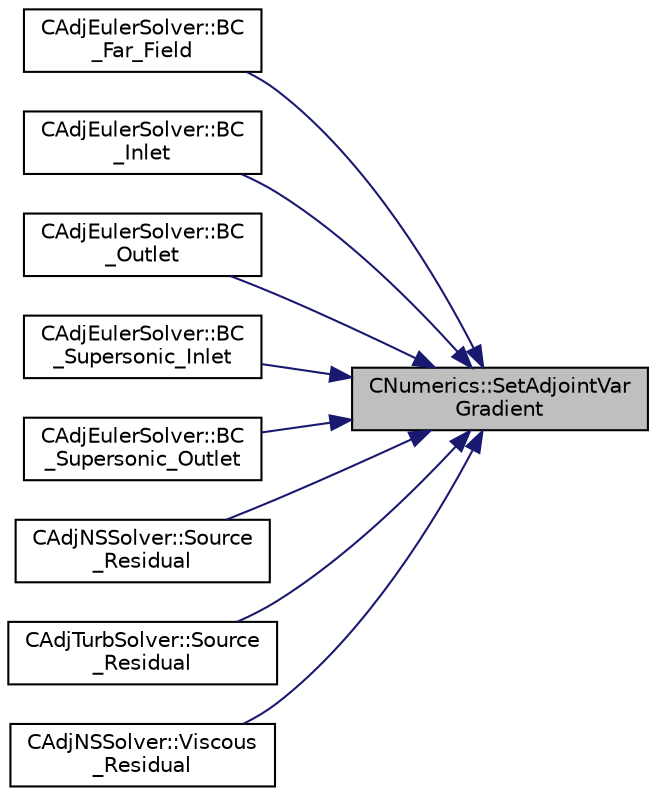 digraph "CNumerics::SetAdjointVarGradient"
{
 // LATEX_PDF_SIZE
  edge [fontname="Helvetica",fontsize="10",labelfontname="Helvetica",labelfontsize="10"];
  node [fontname="Helvetica",fontsize="10",shape=record];
  rankdir="RL";
  Node1 [label="CNumerics::SetAdjointVar\lGradient",height=0.2,width=0.4,color="black", fillcolor="grey75", style="filled", fontcolor="black",tooltip="Set the gradient of the adjoint variables."];
  Node1 -> Node2 [dir="back",color="midnightblue",fontsize="10",style="solid",fontname="Helvetica"];
  Node2 [label="CAdjEulerSolver::BC\l_Far_Field",height=0.2,width=0.4,color="black", fillcolor="white", style="filled",URL="$classCAdjEulerSolver.html#ad145d66ed2938ef1b6a187d3133ee101",tooltip="Impose the boundary condition to the far field using characteristics."];
  Node1 -> Node3 [dir="back",color="midnightblue",fontsize="10",style="solid",fontname="Helvetica"];
  Node3 [label="CAdjEulerSolver::BC\l_Inlet",height=0.2,width=0.4,color="black", fillcolor="white", style="filled",URL="$classCAdjEulerSolver.html#ae32700e955c44bc12de7a818d8e412bf",tooltip="Impose the inlet boundary condition."];
  Node1 -> Node4 [dir="back",color="midnightblue",fontsize="10",style="solid",fontname="Helvetica"];
  Node4 [label="CAdjEulerSolver::BC\l_Outlet",height=0.2,width=0.4,color="black", fillcolor="white", style="filled",URL="$classCAdjEulerSolver.html#a606732a2540893587de80506c5d0ac70",tooltip="Impose the outlet boundary condition."];
  Node1 -> Node5 [dir="back",color="midnightblue",fontsize="10",style="solid",fontname="Helvetica"];
  Node5 [label="CAdjEulerSolver::BC\l_Supersonic_Inlet",height=0.2,width=0.4,color="black", fillcolor="white", style="filled",URL="$classCAdjEulerSolver.html#a387bb98473abfa504de673a89f39cd70",tooltip="Impose the supersonic inlet boundary condition."];
  Node1 -> Node6 [dir="back",color="midnightblue",fontsize="10",style="solid",fontname="Helvetica"];
  Node6 [label="CAdjEulerSolver::BC\l_Supersonic_Outlet",height=0.2,width=0.4,color="black", fillcolor="white", style="filled",URL="$classCAdjEulerSolver.html#a2d9d0f85686f7c45ab8ddb89161cc376",tooltip="Impose the supersonic outlet boundary condition."];
  Node1 -> Node7 [dir="back",color="midnightblue",fontsize="10",style="solid",fontname="Helvetica"];
  Node7 [label="CAdjNSSolver::Source\l_Residual",height=0.2,width=0.4,color="black", fillcolor="white", style="filled",URL="$classCAdjNSSolver.html#a3f7289e94076471c23e53da293b69645",tooltip="Source term computation."];
  Node1 -> Node8 [dir="back",color="midnightblue",fontsize="10",style="solid",fontname="Helvetica"];
  Node8 [label="CAdjTurbSolver::Source\l_Residual",height=0.2,width=0.4,color="black", fillcolor="white", style="filled",URL="$classCAdjTurbSolver.html#a5f05f842f8d9a3de8a5f438a663dd413",tooltip="Source term computation."];
  Node1 -> Node9 [dir="back",color="midnightblue",fontsize="10",style="solid",fontname="Helvetica"];
  Node9 [label="CAdjNSSolver::Viscous\l_Residual",height=0.2,width=0.4,color="black", fillcolor="white", style="filled",URL="$classCAdjNSSolver.html#a87064a324dd57b715155f405fc0804fc",tooltip="Compute the viscous residuals for the adjoint equation."];
}
